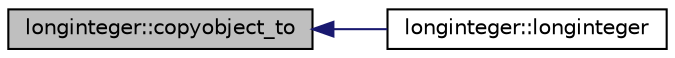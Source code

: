 digraph "longinteger::copyobject_to"
{
  edge [fontname="Helvetica",fontsize="10",labelfontname="Helvetica",labelfontsize="10"];
  node [fontname="Helvetica",fontsize="10",shape=record];
  rankdir="LR";
  Node325 [label="longinteger::copyobject_to",height=0.2,width=0.4,color="black", fillcolor="grey75", style="filled", fontcolor="black"];
  Node325 -> Node326 [dir="back",color="midnightblue",fontsize="10",style="solid",fontname="Helvetica"];
  Node326 [label="longinteger::longinteger",height=0.2,width=0.4,color="black", fillcolor="white", style="filled",URL="$d3/d71/classlonginteger.html#a30553f5083f01e86aae9e00630852617"];
}
